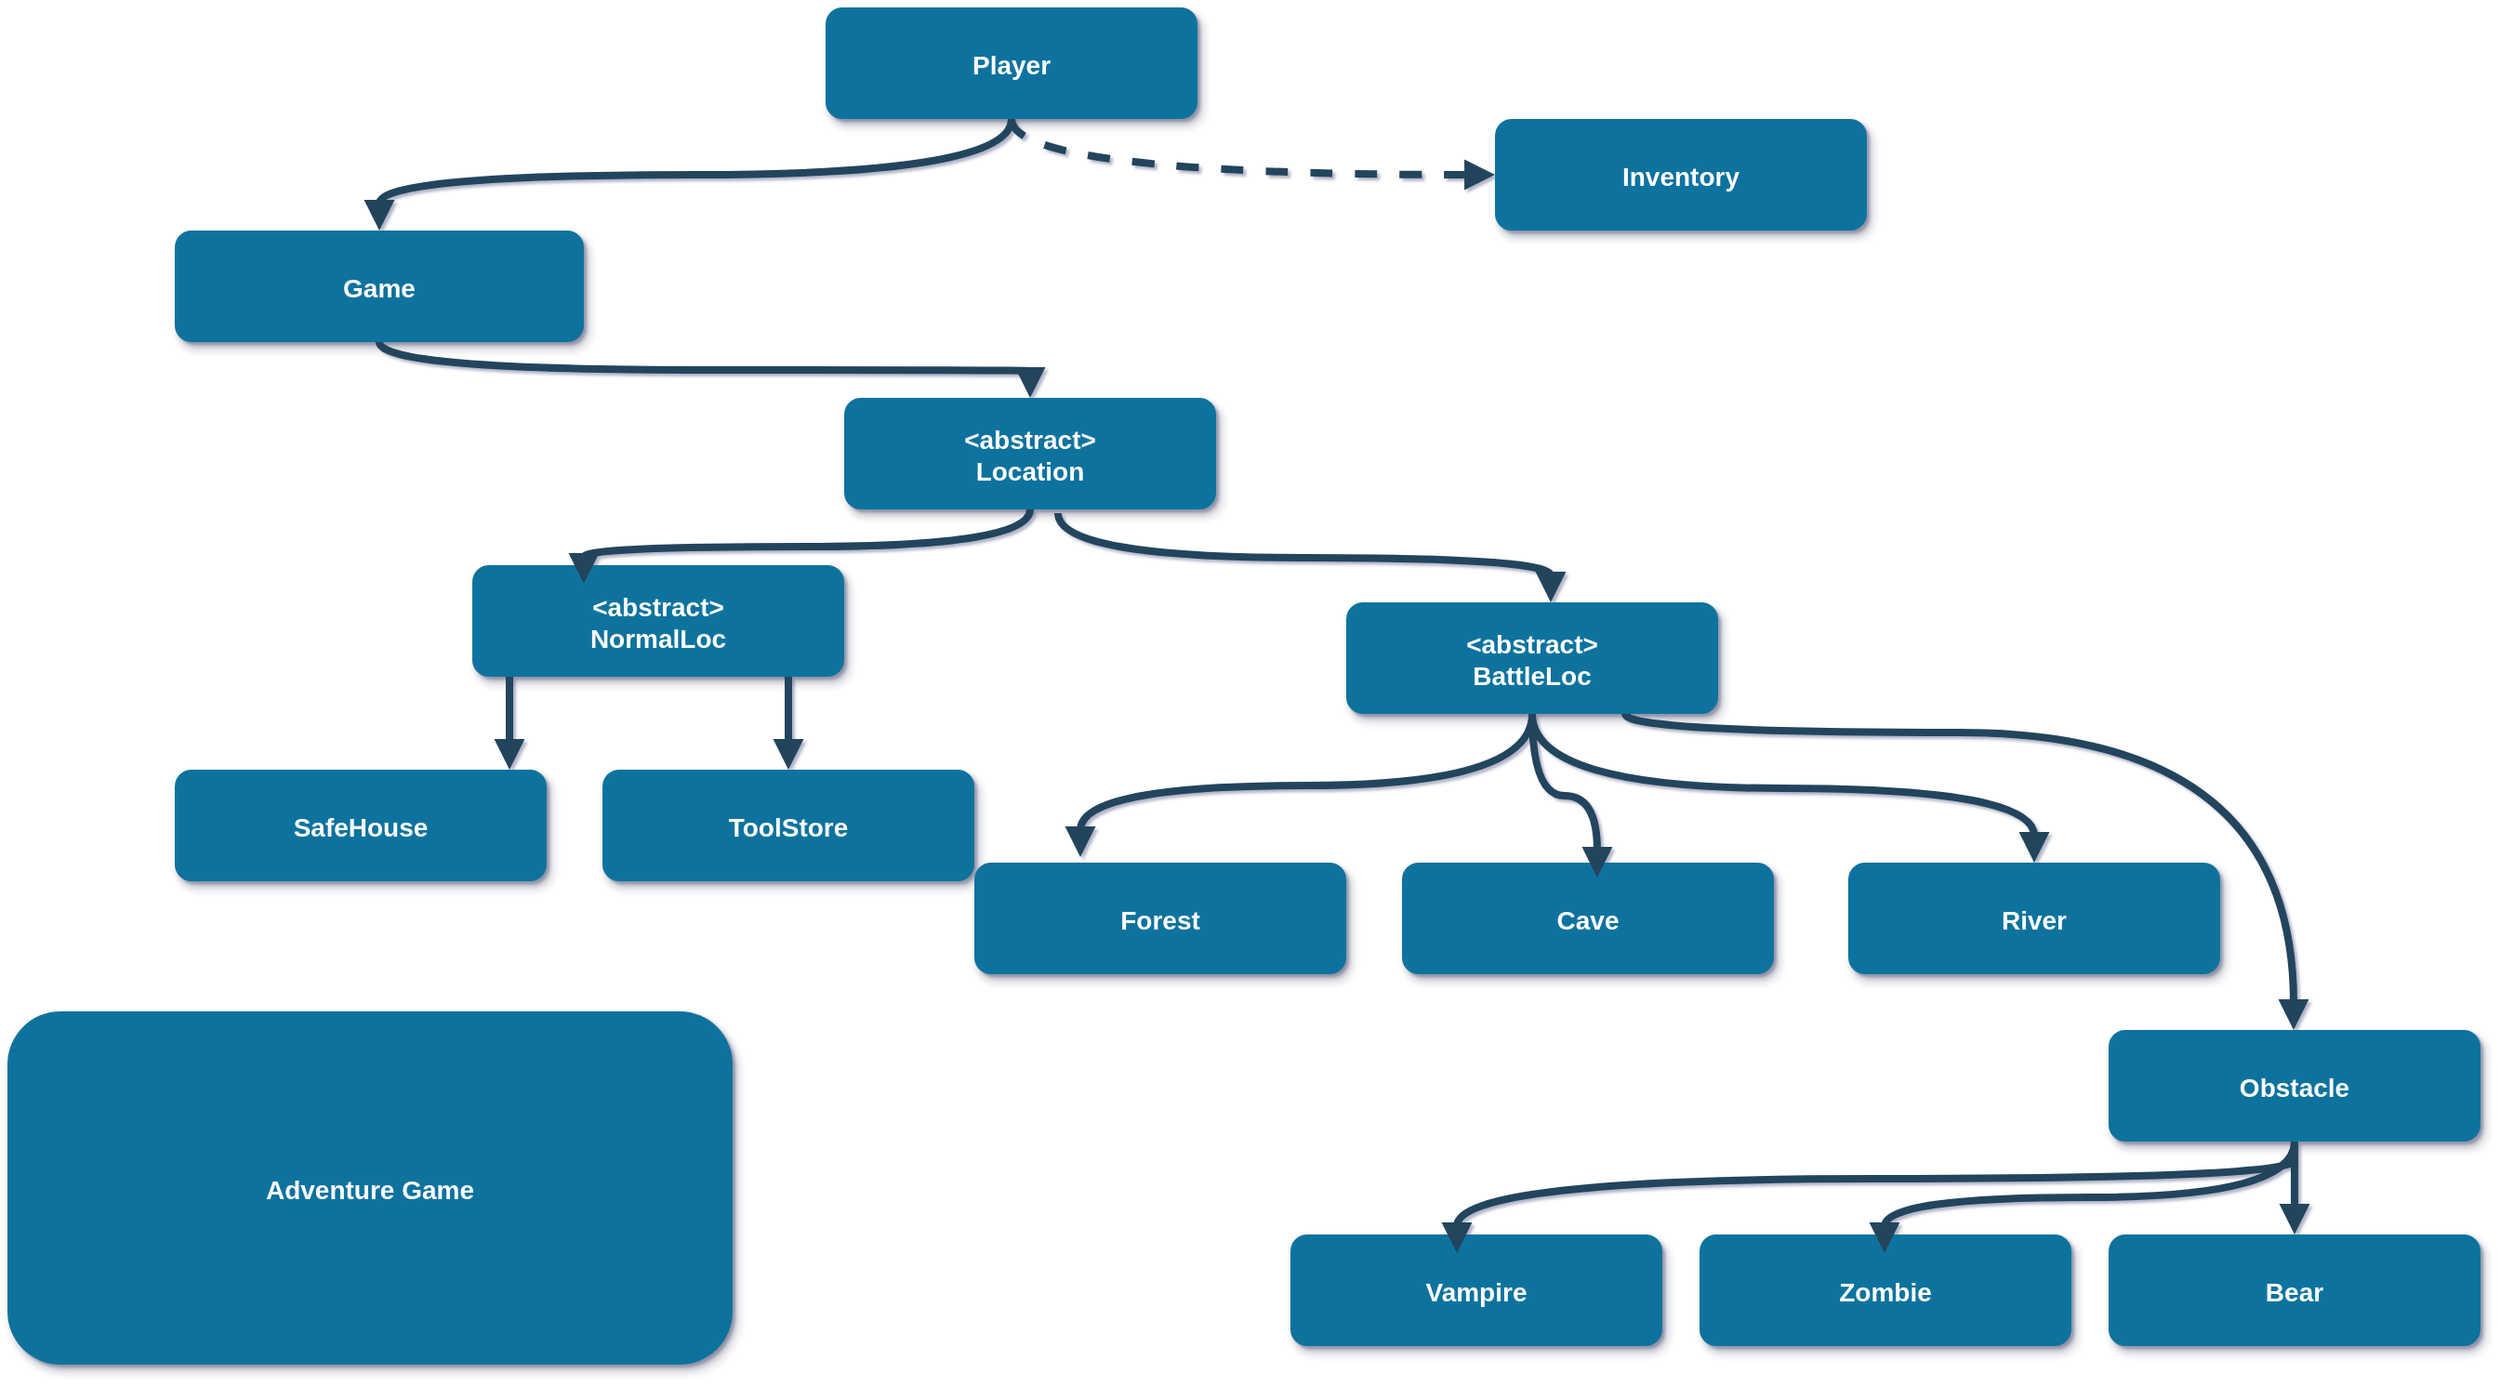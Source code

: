 <mxfile version="14.6.13" type="device"><diagram name="Page-1" id="97916047-d0de-89f5-080d-49f4d83e522f"><mxGraphModel dx="1422" dy="822" grid="1" gridSize="10" guides="1" tooltips="1" connect="1" arrows="1" fold="1" page="1" pageScale="1.5" pageWidth="1169" pageHeight="827" background="#ffffff" math="0" shadow="1"><root><mxCell id="0"/><mxCell id="1" parent="0"/><mxCell id="2" value="Player" style="fillColor=#10739E;strokeColor=none;shadow=1;gradientColor=none;fontStyle=1;fontColor=#FFFFFF;fontSize=14;rounded=1;" parent="1" vertex="1"><mxGeometry x="690" y="40" width="200" height="60" as="geometry"/></mxCell><mxCell id="3" value="Game" style="fillColor=#10739E;strokeColor=none;shadow=1;gradientColor=none;fontStyle=1;fontColor=#FFFFFF;fontSize=14;rounded=1;" parent="1" vertex="1"><mxGeometry x="340" y="160" width="220" height="60" as="geometry"/></mxCell><mxCell id="5" value="&lt;abstract&gt;&#10;Location" style="fillColor=#10739E;strokeColor=none;shadow=1;gradientColor=none;fontStyle=1;fontColor=#FFFFFF;fontSize=14;rounded=1;" parent="1" vertex="1"><mxGeometry x="700" y="250" width="200" height="60" as="geometry"/></mxCell><mxCell id="7" value="Inventory" style="fillColor=#10739E;strokeColor=none;shadow=1;gradientColor=none;fontStyle=1;fontColor=#FFFFFF;fontSize=14;rounded=1;" parent="1" vertex="1"><mxGeometry x="1050" y="100" width="200" height="60" as="geometry"/></mxCell><mxCell id="8" value="&lt;abstract&gt;&#10;NormalLoc" style="fillColor=#10739E;strokeColor=none;shadow=1;gradientColor=none;fontStyle=1;fontColor=#FFFFFF;fontSize=14;rounded=1;" parent="1" vertex="1"><mxGeometry x="500" y="340" width="200" height="60" as="geometry"/></mxCell><mxCell id="9" value="SafeHouse" style="fillColor=#10739E;strokeColor=none;shadow=1;gradientColor=none;fontStyle=1;fontColor=#FFFFFF;fontSize=14;rounded=1;" parent="1" vertex="1"><mxGeometry x="340" y="450" width="200" height="60" as="geometry"/></mxCell><mxCell id="10" value="ToolStore" style="fillColor=#10739E;strokeColor=none;shadow=1;gradientColor=none;fontStyle=1;fontColor=#FFFFFF;fontSize=14;rounded=1;" parent="1" vertex="1"><mxGeometry x="570" y="450" width="200" height="60" as="geometry"/></mxCell><mxCell id="11" value="Obstacle" style="fillColor=#10739E;strokeColor=none;shadow=1;gradientColor=none;fontStyle=1;fontColor=#FFFFFF;fontSize=14;rounded=1;" parent="1" vertex="1"><mxGeometry x="1380" y="590" width="200" height="60" as="geometry"/></mxCell><mxCell id="12" value="Bear" style="fillColor=#10739E;strokeColor=none;shadow=1;gradientColor=none;fontStyle=1;fontColor=#FFFFFF;fontSize=14;rounded=1;" parent="1" vertex="1"><mxGeometry x="1380" y="700" width="200" height="60" as="geometry"/></mxCell><mxCell id="13" value="&lt;abstract&gt;&#10;BattleLoc" style="fillColor=#10739E;strokeColor=none;shadow=1;gradientColor=none;fontStyle=1;fontColor=#FFFFFF;fontSize=14;rounded=1;" parent="1" vertex="1"><mxGeometry x="970" y="360" width="200" height="60" as="geometry"/></mxCell><mxCell id="14" value="River" style="fillColor=#10739E;strokeColor=none;shadow=1;gradientColor=none;fontStyle=1;fontColor=#FFFFFF;fontSize=14;rounded=1;" parent="1" vertex="1"><mxGeometry x="1240" y="500" width="200" height="60" as="geometry"/></mxCell><mxCell id="15" value="Cave" style="fillColor=#10739E;strokeColor=none;shadow=1;gradientColor=none;fontStyle=1;fontColor=#FFFFFF;fontSize=14;rounded=1;" parent="1" vertex="1"><mxGeometry x="1000" y="500" width="200" height="60" as="geometry"/></mxCell><mxCell id="16" value="Forest" style="fillColor=#10739E;strokeColor=none;shadow=1;gradientColor=none;fontStyle=1;fontColor=#FFFFFF;fontSize=14;rounded=1;" parent="1" vertex="1"><mxGeometry x="770" y="500" width="200" height="60" as="geometry"/></mxCell><mxCell id="29" value="" style="edgeStyle=elbowEdgeStyle;elbow=vertical;strokeWidth=4;endArrow=block;endFill=1;fontStyle=1;strokeColor=#23445D;curved=1;" parent="1" source="2" target="3" edge="1"><mxGeometry x="22" y="165.5" width="100" height="100" as="geometry"><mxPoint x="22" y="265.5" as="sourcePoint"/><mxPoint x="122" y="165.5" as="targetPoint"/></mxGeometry></mxCell><mxCell id="30" value="" style="edgeStyle=elbowEdgeStyle;elbow=vertical;strokeWidth=4;endArrow=block;endFill=1;fontStyle=1;strokeColor=#23445D;curved=1;" parent="1" source="3" target="5" edge="1"><mxGeometry x="22" y="165.5" width="100" height="100" as="geometry"><mxPoint x="22" y="265.5" as="sourcePoint"/><mxPoint x="122" y="165.5" as="targetPoint"/></mxGeometry></mxCell><mxCell id="33" value="" style="edgeStyle=elbowEdgeStyle;elbow=vertical;strokeWidth=4;endArrow=block;endFill=1;fontStyle=1;dashed=1;strokeColor=#23445D;curved=1;" parent="1" source="2" target="7" edge="1"><mxGeometry x="22" y="165.5" width="100" height="100" as="geometry"><mxPoint x="22" y="265.5" as="sourcePoint"/><mxPoint x="122" y="165.5" as="targetPoint"/><Array as="points"><mxPoint x="1050" y="130"/><mxPoint x="900" y="190"/><mxPoint x="1062" y="295.5"/></Array></mxGeometry></mxCell><mxCell id="41" value="" style="edgeStyle=elbowEdgeStyle;elbow=vertical;strokeWidth=4;endArrow=block;endFill=1;fontStyle=1;strokeColor=#23445D;curved=1;" parent="1" source="11" target="12" edge="1"><mxGeometry x="62" y="195.5" width="100" height="100" as="geometry"><mxPoint x="62" y="295.5" as="sourcePoint"/><mxPoint x="162" y="195.5" as="targetPoint"/></mxGeometry></mxCell><mxCell id="42" value="" style="edgeStyle=elbowEdgeStyle;elbow=vertical;strokeWidth=4;endArrow=block;endFill=1;fontStyle=1;strokeColor=#23445D;curved=1;" parent="1" source="13" target="14" edge="1"><mxGeometry x="62" y="165.5" width="100" height="100" as="geometry"><mxPoint x="62" y="265.5" as="sourcePoint"/><mxPoint x="162" y="165.5" as="targetPoint"/></mxGeometry></mxCell><mxCell id="C24LMzQgpAGequhOIBGJ-58" value="" style="edgeStyle=elbowEdgeStyle;elbow=vertical;strokeWidth=4;endArrow=block;endFill=1;fontStyle=1;strokeColor=#23445D;exitX=0.5;exitY=1;exitDx=0;exitDy=0;curved=1;" parent="1" source="5" edge="1"><mxGeometry x="132" y="355.5" width="100" height="100" as="geometry"><mxPoint x="900" y="290" as="sourcePoint"/><mxPoint x="560" y="350" as="targetPoint"/></mxGeometry></mxCell><mxCell id="C24LMzQgpAGequhOIBGJ-59" value="" style="edgeStyle=elbowEdgeStyle;elbow=vertical;strokeWidth=4;endArrow=block;endFill=1;fontStyle=1;strokeColor=#23445D;exitX=0.575;exitY=1.033;exitDx=0;exitDy=0;exitPerimeter=0;curved=1;" parent="1" source="5" edge="1"><mxGeometry x="302" y="275.5" width="100" height="100" as="geometry"><mxPoint x="730" y="330" as="sourcePoint"/><mxPoint x="1080" y="360" as="targetPoint"/></mxGeometry></mxCell><mxCell id="C24LMzQgpAGequhOIBGJ-63" value="" style="edgeStyle=elbowEdgeStyle;elbow=vertical;strokeWidth=4;endArrow=block;endFill=1;fontStyle=1;strokeColor=#23445D;exitX=0.5;exitY=1;exitDx=0;exitDy=0;entryX=0.285;entryY=-0.05;entryDx=0;entryDy=0;entryPerimeter=0;curved=1;" parent="1" target="16" edge="1"><mxGeometry x="402" y="465.5" width="100" height="100" as="geometry"><mxPoint x="1070" y="420" as="sourcePoint"/><mxPoint x="830" y="460" as="targetPoint"/></mxGeometry></mxCell><mxCell id="C24LMzQgpAGequhOIBGJ-64" value="" style="edgeStyle=elbowEdgeStyle;elbow=vertical;strokeWidth=4;endArrow=block;endFill=1;fontStyle=1;strokeColor=#23445D;curved=1;" parent="1" edge="1"><mxGeometry x="327" y="423.52" width="100" height="100" as="geometry"><mxPoint x="1070" y="420" as="sourcePoint"/><mxPoint x="1105" y="508.02" as="targetPoint"/></mxGeometry></mxCell><mxCell id="C24LMzQgpAGequhOIBGJ-65" value="" style="edgeStyle=elbowEdgeStyle;elbow=vertical;strokeWidth=4;endArrow=block;endFill=1;fontStyle=1;strokeColor=#23445D;exitX=0.75;exitY=1;exitDx=0;exitDy=0;curved=1;" parent="1" source="13" edge="1"><mxGeometry x="61.5" y="45.5" width="100" height="100" as="geometry"><mxPoint x="1120" y="430" as="sourcePoint"/><mxPoint x="1479.5" y="590" as="targetPoint"/><Array as="points"><mxPoint x="1320" y="430"/></Array></mxGeometry></mxCell><mxCell id="C24LMzQgpAGequhOIBGJ-66" value="Zombie" style="fillColor=#10739E;strokeColor=none;shadow=1;gradientColor=none;fontStyle=1;fontColor=#FFFFFF;fontSize=14;rounded=1;" parent="1" vertex="1"><mxGeometry x="1160" y="700" width="200" height="60" as="geometry"/></mxCell><mxCell id="C24LMzQgpAGequhOIBGJ-67" value="Vampire" style="fillColor=#10739E;strokeColor=none;shadow=1;gradientColor=none;fontStyle=1;fontColor=#FFFFFF;fontSize=14;rounded=1;" parent="1" vertex="1"><mxGeometry x="940" y="700" width="200" height="60" as="geometry"/></mxCell><mxCell id="C24LMzQgpAGequhOIBGJ-68" value="" style="edgeStyle=elbowEdgeStyle;elbow=vertical;strokeWidth=4;endArrow=block;endFill=1;fontStyle=1;strokeColor=#23445D;curved=1;" parent="1" source="11" edge="1"><mxGeometry x="-158.5" y="205.5" width="100" height="100" as="geometry"><mxPoint x="1259.5" y="660" as="sourcePoint"/><mxPoint x="1259.5" y="710" as="targetPoint"/></mxGeometry></mxCell><mxCell id="C24LMzQgpAGequhOIBGJ-69" value="" style="edgeStyle=elbowEdgeStyle;elbow=vertical;strokeWidth=4;endArrow=block;endFill=1;fontStyle=1;strokeColor=#23445D;curved=1;" parent="1" edge="1"><mxGeometry x="-388.5" y="205.5" width="100" height="100" as="geometry"><mxPoint x="1480" y="660" as="sourcePoint"/><mxPoint x="1029.5" y="710" as="targetPoint"/><Array as="points"><mxPoint x="1000" y="670"/></Array></mxGeometry></mxCell><mxCell id="C24LMzQgpAGequhOIBGJ-70" value="" style="edgeStyle=elbowEdgeStyle;elbow=vertical;strokeWidth=4;endArrow=block;endFill=1;fontStyle=1;strokeColor=#23445D;curved=1;" parent="1" edge="1"><mxGeometry x="-748" y="-54.5" width="100" height="100" as="geometry"><mxPoint x="670" y="400" as="sourcePoint"/><mxPoint x="670" y="450" as="targetPoint"/></mxGeometry></mxCell><mxCell id="C24LMzQgpAGequhOIBGJ-71" value="" style="edgeStyle=elbowEdgeStyle;elbow=vertical;strokeWidth=4;endArrow=block;endFill=1;fontStyle=1;strokeColor=#23445D;curved=1;" parent="1" edge="1"><mxGeometry x="-898" y="-54.5" width="100" height="100" as="geometry"><mxPoint x="520" y="400" as="sourcePoint"/><mxPoint x="520" y="450" as="targetPoint"/><Array as="points"><mxPoint x="410" y="410"/></Array></mxGeometry></mxCell><mxCell id="C24LMzQgpAGequhOIBGJ-72" value="Adventure Game" style="fillColor=#10739E;strokeColor=none;shadow=1;gradientColor=none;fontStyle=1;fontColor=#FFFFFF;fontSize=14;rounded=1;" parent="1" vertex="1"><mxGeometry x="250" y="580" width="390" height="190" as="geometry"/></mxCell></root></mxGraphModel></diagram></mxfile>
